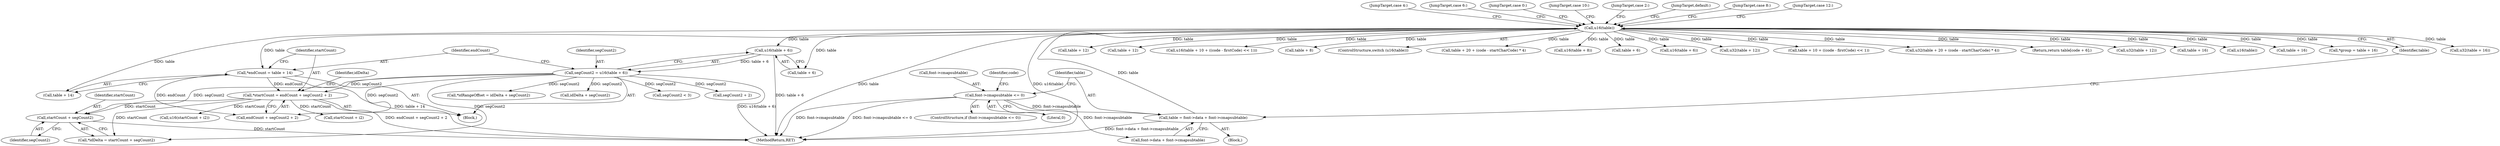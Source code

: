 digraph "0_ghostscript_961b10cdd71403072fb99401a45f3bef6ce53626@pointer" {
"1000177" [label="(Call,startCount + segCount2)"];
"1000167" [label="(Call,*startCount = endCount + segCount2 + 2)"];
"1000161" [label="(Call,*endCount = table + 14)"];
"1000141" [label="(Call,u16(table))"];
"1000131" [label="(Call,table = font->data + font->cmapsubtable)"];
"1000124" [label="(Call,font->cmapsubtable <= 0)"];
"1000154" [label="(Call,segCount2 = u16(table + 6))"];
"1000156" [label="(Call,u16(table + 6))"];
"1000151" [label="(JumpTarget,case 4:)"];
"1000389" [label="(Call,table + 12)"];
"1000226" [label="(Call,u16(startCount + i2))"];
"1000155" [label="(Identifier,segCount2)"];
"1000175" [label="(Call,*idDelta = startCount + segCount2)"];
"1000154" [label="(Call,segCount2 = u16(table + 6))"];
"1000141" [label="(Call,u16(table))"];
"1000162" [label="(Identifier,endCount)"];
"1000161" [label="(Call,*endCount = table + 14)"];
"1000142" [label="(Identifier,table)"];
"1000350" [label="(Call,table + 12)"];
"1000305" [label="(JumpTarget,case 6:)"];
"1000181" [label="(Call,*idRangeOffset = idDelta + segCount2)"];
"1000176" [label="(Identifier,idDelta)"];
"1000169" [label="(Call,endCount + segCount2 + 2)"];
"1000334" [label="(Call,u16(table + 10 + ((code - firstCode) << 1)))"];
"1000318" [label="(Call,table + 8)"];
"1000128" [label="(Literal,0)"];
"1000133" [label="(Call,font->data + font->cmapsubtable)"];
"1000878" [label="(MethodReturn,RET)"];
"1000177" [label="(Call,startCount + segCount2)"];
"1000121" [label="(Block,)"];
"1000140" [label="(ControlStructure,switch (u16(table)))"];
"1000183" [label="(Call,idDelta + segCount2)"];
"1000144" [label="(JumpTarget,case 0:)"];
"1000131" [label="(Call,table = font->data + font->cmapsubtable)"];
"1000190" [label="(Call,segCount2 < 3)"];
"1000130" [label="(Identifier,code)"];
"1000374" [label="(Call,table + 20 + (code - startCharCode) * 4)"];
"1000317" [label="(Call,u16(table + 8))"];
"1000311" [label="(Call,table + 6)"];
"1000171" [label="(Call,segCount2 + 2)"];
"1000156" [label="(Call,u16(table + 6))"];
"1000157" [label="(Call,table + 6)"];
"1000125" [label="(Call,font->cmapsubtable)"];
"1000310" [label="(Call,u16(table + 6))"];
"1000349" [label="(Call,u32(table + 12))"];
"1000335" [label="(Call,table + 10 + ((code - firstCode) << 1))"];
"1000373" [label="(Call,u32(table + 20 + (code - startCharCode) * 4))"];
"1000344" [label="(JumpTarget,case 10:)"];
"1000167" [label="(Call,*startCount = endCount + segCount2 + 2)"];
"1000179" [label="(Identifier,segCount2)"];
"1000451" [label="(JumpTarget,case 2:)"];
"1000152" [label="(Block,)"];
"1000145" [label="(Return,return table[code + 6];)"];
"1000388" [label="(Call,u32(table + 12))"];
"1000132" [label="(Identifier,table)"];
"1000178" [label="(Identifier,startCount)"];
"1000453" [label="(JumpTarget,default:)"];
"1000357" [label="(Call,table + 16)"];
"1000456" [label="(Call,u16(table))"];
"1000123" [label="(ControlStructure,if (font->cmapsubtable <= 0))"];
"1000124" [label="(Call,font->cmapsubtable <= 0)"];
"1000168" [label="(Identifier,startCount)"];
"1000452" [label="(JumpTarget,case 8:)"];
"1000395" [label="(Call,table + 16)"];
"1000393" [label="(Call,*group = table + 16)"];
"1000163" [label="(Call,table + 14)"];
"1000356" [label="(Call,u32(table + 16))"];
"1000383" [label="(JumpTarget,case 12:)"];
"1000227" [label="(Call,startCount + i2)"];
"1000177" -> "1000175"  [label="AST: "];
"1000177" -> "1000179"  [label="CFG: "];
"1000178" -> "1000177"  [label="AST: "];
"1000179" -> "1000177"  [label="AST: "];
"1000175" -> "1000177"  [label="CFG: "];
"1000177" -> "1000878"  [label="DDG: startCount"];
"1000167" -> "1000177"  [label="DDG: startCount"];
"1000154" -> "1000177"  [label="DDG: segCount2"];
"1000167" -> "1000152"  [label="AST: "];
"1000167" -> "1000169"  [label="CFG: "];
"1000168" -> "1000167"  [label="AST: "];
"1000169" -> "1000167"  [label="AST: "];
"1000176" -> "1000167"  [label="CFG: "];
"1000167" -> "1000878"  [label="DDG: endCount + segCount2 + 2"];
"1000161" -> "1000167"  [label="DDG: endCount"];
"1000154" -> "1000167"  [label="DDG: segCount2"];
"1000167" -> "1000175"  [label="DDG: startCount"];
"1000167" -> "1000226"  [label="DDG: startCount"];
"1000167" -> "1000227"  [label="DDG: startCount"];
"1000161" -> "1000152"  [label="AST: "];
"1000161" -> "1000163"  [label="CFG: "];
"1000162" -> "1000161"  [label="AST: "];
"1000163" -> "1000161"  [label="AST: "];
"1000168" -> "1000161"  [label="CFG: "];
"1000161" -> "1000878"  [label="DDG: table + 14"];
"1000141" -> "1000161"  [label="DDG: table"];
"1000161" -> "1000169"  [label="DDG: endCount"];
"1000141" -> "1000140"  [label="AST: "];
"1000141" -> "1000142"  [label="CFG: "];
"1000142" -> "1000141"  [label="AST: "];
"1000144" -> "1000141"  [label="CFG: "];
"1000151" -> "1000141"  [label="CFG: "];
"1000305" -> "1000141"  [label="CFG: "];
"1000344" -> "1000141"  [label="CFG: "];
"1000383" -> "1000141"  [label="CFG: "];
"1000451" -> "1000141"  [label="CFG: "];
"1000452" -> "1000141"  [label="CFG: "];
"1000453" -> "1000141"  [label="CFG: "];
"1000141" -> "1000878"  [label="DDG: table"];
"1000141" -> "1000878"  [label="DDG: u16(table)"];
"1000131" -> "1000141"  [label="DDG: table"];
"1000141" -> "1000145"  [label="DDG: table"];
"1000141" -> "1000156"  [label="DDG: table"];
"1000141" -> "1000157"  [label="DDG: table"];
"1000141" -> "1000163"  [label="DDG: table"];
"1000141" -> "1000310"  [label="DDG: table"];
"1000141" -> "1000311"  [label="DDG: table"];
"1000141" -> "1000317"  [label="DDG: table"];
"1000141" -> "1000318"  [label="DDG: table"];
"1000141" -> "1000334"  [label="DDG: table"];
"1000141" -> "1000335"  [label="DDG: table"];
"1000141" -> "1000349"  [label="DDG: table"];
"1000141" -> "1000350"  [label="DDG: table"];
"1000141" -> "1000356"  [label="DDG: table"];
"1000141" -> "1000357"  [label="DDG: table"];
"1000141" -> "1000373"  [label="DDG: table"];
"1000141" -> "1000374"  [label="DDG: table"];
"1000141" -> "1000388"  [label="DDG: table"];
"1000141" -> "1000389"  [label="DDG: table"];
"1000141" -> "1000393"  [label="DDG: table"];
"1000141" -> "1000395"  [label="DDG: table"];
"1000141" -> "1000456"  [label="DDG: table"];
"1000131" -> "1000121"  [label="AST: "];
"1000131" -> "1000133"  [label="CFG: "];
"1000132" -> "1000131"  [label="AST: "];
"1000133" -> "1000131"  [label="AST: "];
"1000142" -> "1000131"  [label="CFG: "];
"1000131" -> "1000878"  [label="DDG: font->data + font->cmapsubtable"];
"1000124" -> "1000131"  [label="DDG: font->cmapsubtable"];
"1000124" -> "1000123"  [label="AST: "];
"1000124" -> "1000128"  [label="CFG: "];
"1000125" -> "1000124"  [label="AST: "];
"1000128" -> "1000124"  [label="AST: "];
"1000130" -> "1000124"  [label="CFG: "];
"1000132" -> "1000124"  [label="CFG: "];
"1000124" -> "1000878"  [label="DDG: font->cmapsubtable"];
"1000124" -> "1000878"  [label="DDG: font->cmapsubtable <= 0"];
"1000124" -> "1000133"  [label="DDG: font->cmapsubtable"];
"1000154" -> "1000152"  [label="AST: "];
"1000154" -> "1000156"  [label="CFG: "];
"1000155" -> "1000154"  [label="AST: "];
"1000156" -> "1000154"  [label="AST: "];
"1000162" -> "1000154"  [label="CFG: "];
"1000154" -> "1000878"  [label="DDG: u16(table + 6)"];
"1000156" -> "1000154"  [label="DDG: table + 6"];
"1000154" -> "1000169"  [label="DDG: segCount2"];
"1000154" -> "1000171"  [label="DDG: segCount2"];
"1000154" -> "1000175"  [label="DDG: segCount2"];
"1000154" -> "1000181"  [label="DDG: segCount2"];
"1000154" -> "1000183"  [label="DDG: segCount2"];
"1000154" -> "1000190"  [label="DDG: segCount2"];
"1000156" -> "1000157"  [label="CFG: "];
"1000157" -> "1000156"  [label="AST: "];
"1000156" -> "1000878"  [label="DDG: table + 6"];
}
